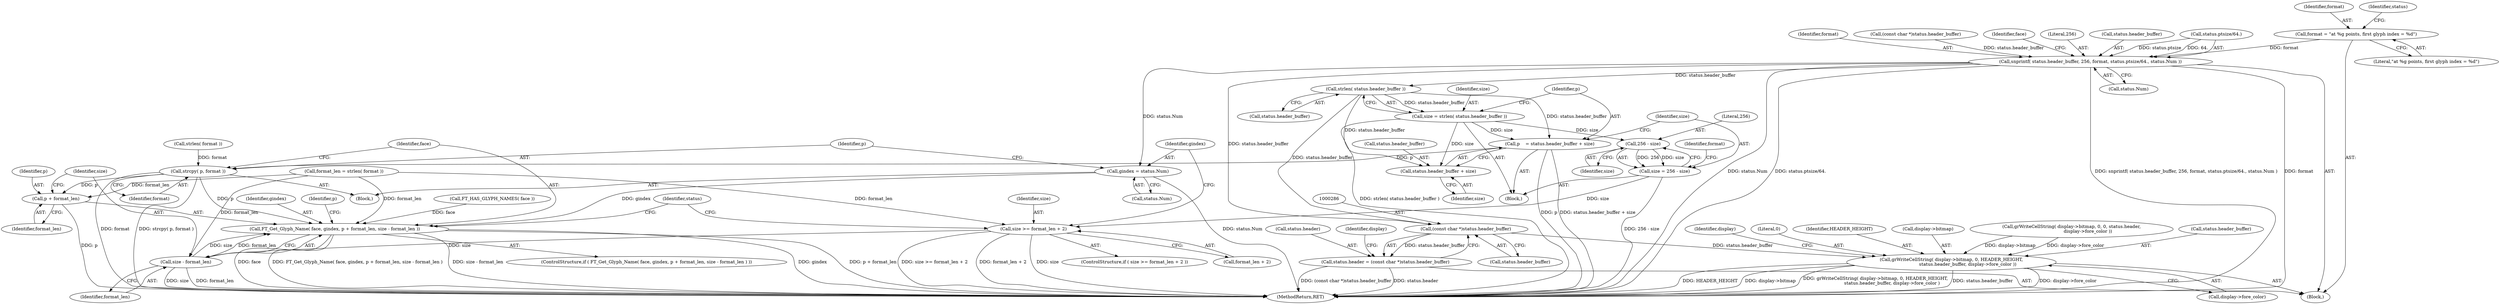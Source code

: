 digraph "0_savannah_b995299b73ba4cd259f221f500d4e63095508bec_0@pointer" {
"1000202" [label="(Call,format = \"at %g points, first glyph index = %d\")"];
"1000205" [label="(Call,snprintf( status.header_buffer, 256, format, status.ptsize/64., status.Num ))"];
"1000229" [label="(Call,strlen( status.header_buffer ))"];
"1000227" [label="(Call,size = strlen( status.header_buffer ))"];
"1000233" [label="(Call,p    = status.header_buffer + size)"];
"1000264" [label="(Call,strcpy( p, format ))"];
"1000268" [label="(Call,FT_Get_Glyph_Name( face, gindex, p + format_len, size - format_len ))"];
"1000271" [label="(Call,p + format_len)"];
"1000235" [label="(Call,status.header_buffer + size)"];
"1000242" [label="(Call,256 - size)"];
"1000240" [label="(Call,size = 256 - size)"];
"1000253" [label="(Call,size >= format_len + 2)"];
"1000274" [label="(Call,size - format_len)"];
"1000285" [label="(Call,(const char *)status.header_buffer)"];
"1000281" [label="(Call,status.header = (const char *)status.header_buffer)"];
"1000290" [label="(Call,grWriteCellString( display->bitmap, 0, HEADER_HEIGHT,\n                       status.header_buffer, display->fore_color ))"];
"1000259" [label="(Call,gindex = status.Num)"];
"1000258" [label="(Block,)"];
"1000282" [label="(Call,status.header)"];
"1000246" [label="(Identifier,format)"];
"1000306" [label="(MethodReturn,RET)"];
"1000270" [label="(Identifier,gindex)"];
"1000291" [label="(Call,display->bitmap)"];
"1000236" [label="(Call,status.header_buffer)"];
"1000233" [label="(Call,p    = status.header_buffer + size)"];
"1000276" [label="(Identifier,format_len)"];
"1000285" [label="(Call,(const char *)status.header_buffer)"];
"1000267" [label="(ControlStructure,if ( FT_Get_Glyph_Name( face, gindex, p + format_len, size - format_len ) ))"];
"1000271" [label="(Call,p + format_len)"];
"1000102" [label="(Block,)"];
"1000203" [label="(Identifier,format)"];
"1000190" [label="(Call,grWriteCellString( display->bitmap, 0, 0, status.header,\n                       display->fore_color ))"];
"1000228" [label="(Identifier,size)"];
"1000273" [label="(Identifier,format_len)"];
"1000255" [label="(Call,format_len + 2)"];
"1000216" [label="(Call,status.Num)"];
"1000265" [label="(Identifier,p)"];
"1000260" [label="(Identifier,gindex)"];
"1000279" [label="(Identifier,p)"];
"1000240" [label="(Call,size = 256 - size)"];
"1000290" [label="(Call,grWriteCellString( display->bitmap, 0, HEADER_HEIGHT,\n                       status.header_buffer, display->fore_color ))"];
"1000202" [label="(Call,format = \"at %g points, first glyph index = %d\")"];
"1000243" [label="(Literal,256)"];
"1000283" [label="(Identifier,status)"];
"1000220" [label="(Call,FT_HAS_GLYPH_NAMES( face ))"];
"1000230" [label="(Call,status.header_buffer)"];
"1000296" [label="(Call,status.header_buffer)"];
"1000204" [label="(Literal,\"at %g points, first glyph index = %d\")"];
"1000269" [label="(Identifier,face)"];
"1000304" [label="(Identifier,display)"];
"1000210" [label="(Identifier,format)"];
"1000268" [label="(Call,FT_Get_Glyph_Name( face, gindex, p + format_len, size - format_len ))"];
"1000275" [label="(Identifier,size)"];
"1000242" [label="(Call,256 - size)"];
"1000294" [label="(Literal,0)"];
"1000266" [label="(Identifier,format)"];
"1000272" [label="(Identifier,p)"];
"1000235" [label="(Call,status.header_buffer + size)"];
"1000250" [label="(Call,strlen( format ))"];
"1000299" [label="(Call,display->fore_color)"];
"1000185" [label="(Call,(const char *)status.header_buffer)"];
"1000259" [label="(Call,gindex = status.Num)"];
"1000222" [label="(Block,)"];
"1000254" [label="(Identifier,size)"];
"1000253" [label="(Call,size >= format_len + 2)"];
"1000241" [label="(Identifier,size)"];
"1000221" [label="(Identifier,face)"];
"1000234" [label="(Identifier,p)"];
"1000281" [label="(Call,status.header = (const char *)status.header_buffer)"];
"1000261" [label="(Call,status.Num)"];
"1000209" [label="(Literal,256)"];
"1000292" [label="(Identifier,display)"];
"1000287" [label="(Call,status.header_buffer)"];
"1000207" [label="(Identifier,status)"];
"1000229" [label="(Call,strlen( status.header_buffer ))"];
"1000239" [label="(Identifier,size)"];
"1000206" [label="(Call,status.header_buffer)"];
"1000264" [label="(Call,strcpy( p, format ))"];
"1000205" [label="(Call,snprintf( status.header_buffer, 256, format, status.ptsize/64., status.Num ))"];
"1000244" [label="(Identifier,size)"];
"1000295" [label="(Identifier,HEADER_HEIGHT)"];
"1000227" [label="(Call,size = strlen( status.header_buffer ))"];
"1000211" [label="(Call,status.ptsize/64.)"];
"1000248" [label="(Call,format_len = strlen( format ))"];
"1000252" [label="(ControlStructure,if ( size >= format_len + 2 ))"];
"1000274" [label="(Call,size - format_len)"];
"1000202" -> "1000102"  [label="AST: "];
"1000202" -> "1000204"  [label="CFG: "];
"1000203" -> "1000202"  [label="AST: "];
"1000204" -> "1000202"  [label="AST: "];
"1000207" -> "1000202"  [label="CFG: "];
"1000202" -> "1000205"  [label="DDG: format"];
"1000205" -> "1000102"  [label="AST: "];
"1000205" -> "1000216"  [label="CFG: "];
"1000206" -> "1000205"  [label="AST: "];
"1000209" -> "1000205"  [label="AST: "];
"1000210" -> "1000205"  [label="AST: "];
"1000211" -> "1000205"  [label="AST: "];
"1000216" -> "1000205"  [label="AST: "];
"1000221" -> "1000205"  [label="CFG: "];
"1000205" -> "1000306"  [label="DDG: format"];
"1000205" -> "1000306"  [label="DDG: status.Num"];
"1000205" -> "1000306"  [label="DDG: status.ptsize/64."];
"1000205" -> "1000306"  [label="DDG: snprintf( status.header_buffer, 256, format, status.ptsize/64., status.Num )"];
"1000185" -> "1000205"  [label="DDG: status.header_buffer"];
"1000211" -> "1000205"  [label="DDG: status.ptsize"];
"1000211" -> "1000205"  [label="DDG: 64."];
"1000205" -> "1000229"  [label="DDG: status.header_buffer"];
"1000205" -> "1000259"  [label="DDG: status.Num"];
"1000205" -> "1000285"  [label="DDG: status.header_buffer"];
"1000229" -> "1000227"  [label="AST: "];
"1000229" -> "1000230"  [label="CFG: "];
"1000230" -> "1000229"  [label="AST: "];
"1000227" -> "1000229"  [label="CFG: "];
"1000229" -> "1000227"  [label="DDG: status.header_buffer"];
"1000229" -> "1000233"  [label="DDG: status.header_buffer"];
"1000229" -> "1000235"  [label="DDG: status.header_buffer"];
"1000229" -> "1000285"  [label="DDG: status.header_buffer"];
"1000227" -> "1000222"  [label="AST: "];
"1000228" -> "1000227"  [label="AST: "];
"1000234" -> "1000227"  [label="CFG: "];
"1000227" -> "1000306"  [label="DDG: strlen( status.header_buffer )"];
"1000227" -> "1000233"  [label="DDG: size"];
"1000227" -> "1000235"  [label="DDG: size"];
"1000227" -> "1000242"  [label="DDG: size"];
"1000233" -> "1000222"  [label="AST: "];
"1000233" -> "1000235"  [label="CFG: "];
"1000234" -> "1000233"  [label="AST: "];
"1000235" -> "1000233"  [label="AST: "];
"1000241" -> "1000233"  [label="CFG: "];
"1000233" -> "1000306"  [label="DDG: status.header_buffer + size"];
"1000233" -> "1000306"  [label="DDG: p"];
"1000233" -> "1000264"  [label="DDG: p"];
"1000264" -> "1000258"  [label="AST: "];
"1000264" -> "1000266"  [label="CFG: "];
"1000265" -> "1000264"  [label="AST: "];
"1000266" -> "1000264"  [label="AST: "];
"1000269" -> "1000264"  [label="CFG: "];
"1000264" -> "1000306"  [label="DDG: format"];
"1000264" -> "1000306"  [label="DDG: strcpy( p, format )"];
"1000250" -> "1000264"  [label="DDG: format"];
"1000264" -> "1000268"  [label="DDG: p"];
"1000264" -> "1000271"  [label="DDG: p"];
"1000268" -> "1000267"  [label="AST: "];
"1000268" -> "1000274"  [label="CFG: "];
"1000269" -> "1000268"  [label="AST: "];
"1000270" -> "1000268"  [label="AST: "];
"1000271" -> "1000268"  [label="AST: "];
"1000274" -> "1000268"  [label="AST: "];
"1000279" -> "1000268"  [label="CFG: "];
"1000283" -> "1000268"  [label="CFG: "];
"1000268" -> "1000306"  [label="DDG: p + format_len"];
"1000268" -> "1000306"  [label="DDG: face"];
"1000268" -> "1000306"  [label="DDG: FT_Get_Glyph_Name( face, gindex, p + format_len, size - format_len )"];
"1000268" -> "1000306"  [label="DDG: size - format_len"];
"1000268" -> "1000306"  [label="DDG: gindex"];
"1000220" -> "1000268"  [label="DDG: face"];
"1000259" -> "1000268"  [label="DDG: gindex"];
"1000248" -> "1000268"  [label="DDG: format_len"];
"1000274" -> "1000268"  [label="DDG: size"];
"1000274" -> "1000268"  [label="DDG: format_len"];
"1000271" -> "1000273"  [label="CFG: "];
"1000272" -> "1000271"  [label="AST: "];
"1000273" -> "1000271"  [label="AST: "];
"1000275" -> "1000271"  [label="CFG: "];
"1000271" -> "1000306"  [label="DDG: p"];
"1000248" -> "1000271"  [label="DDG: format_len"];
"1000235" -> "1000239"  [label="CFG: "];
"1000236" -> "1000235"  [label="AST: "];
"1000239" -> "1000235"  [label="AST: "];
"1000242" -> "1000240"  [label="AST: "];
"1000242" -> "1000244"  [label="CFG: "];
"1000243" -> "1000242"  [label="AST: "];
"1000244" -> "1000242"  [label="AST: "];
"1000240" -> "1000242"  [label="CFG: "];
"1000242" -> "1000240"  [label="DDG: 256"];
"1000242" -> "1000240"  [label="DDG: size"];
"1000240" -> "1000222"  [label="AST: "];
"1000241" -> "1000240"  [label="AST: "];
"1000246" -> "1000240"  [label="CFG: "];
"1000240" -> "1000306"  [label="DDG: 256 - size"];
"1000240" -> "1000253"  [label="DDG: size"];
"1000253" -> "1000252"  [label="AST: "];
"1000253" -> "1000255"  [label="CFG: "];
"1000254" -> "1000253"  [label="AST: "];
"1000255" -> "1000253"  [label="AST: "];
"1000260" -> "1000253"  [label="CFG: "];
"1000283" -> "1000253"  [label="CFG: "];
"1000253" -> "1000306"  [label="DDG: size >= format_len + 2"];
"1000253" -> "1000306"  [label="DDG: format_len + 2"];
"1000253" -> "1000306"  [label="DDG: size"];
"1000248" -> "1000253"  [label="DDG: format_len"];
"1000253" -> "1000274"  [label="DDG: size"];
"1000274" -> "1000276"  [label="CFG: "];
"1000275" -> "1000274"  [label="AST: "];
"1000276" -> "1000274"  [label="AST: "];
"1000274" -> "1000306"  [label="DDG: size"];
"1000274" -> "1000306"  [label="DDG: format_len"];
"1000248" -> "1000274"  [label="DDG: format_len"];
"1000285" -> "1000281"  [label="AST: "];
"1000285" -> "1000287"  [label="CFG: "];
"1000286" -> "1000285"  [label="AST: "];
"1000287" -> "1000285"  [label="AST: "];
"1000281" -> "1000285"  [label="CFG: "];
"1000285" -> "1000281"  [label="DDG: status.header_buffer"];
"1000285" -> "1000290"  [label="DDG: status.header_buffer"];
"1000281" -> "1000102"  [label="AST: "];
"1000282" -> "1000281"  [label="AST: "];
"1000292" -> "1000281"  [label="CFG: "];
"1000281" -> "1000306"  [label="DDG: (const char *)status.header_buffer"];
"1000281" -> "1000306"  [label="DDG: status.header"];
"1000290" -> "1000102"  [label="AST: "];
"1000290" -> "1000299"  [label="CFG: "];
"1000291" -> "1000290"  [label="AST: "];
"1000294" -> "1000290"  [label="AST: "];
"1000295" -> "1000290"  [label="AST: "];
"1000296" -> "1000290"  [label="AST: "];
"1000299" -> "1000290"  [label="AST: "];
"1000304" -> "1000290"  [label="CFG: "];
"1000290" -> "1000306"  [label="DDG: display->fore_color"];
"1000290" -> "1000306"  [label="DDG: HEADER_HEIGHT"];
"1000290" -> "1000306"  [label="DDG: display->bitmap"];
"1000290" -> "1000306"  [label="DDG: grWriteCellString( display->bitmap, 0, HEADER_HEIGHT,\n                       status.header_buffer, display->fore_color )"];
"1000290" -> "1000306"  [label="DDG: status.header_buffer"];
"1000190" -> "1000290"  [label="DDG: display->bitmap"];
"1000190" -> "1000290"  [label="DDG: display->fore_color"];
"1000259" -> "1000258"  [label="AST: "];
"1000259" -> "1000261"  [label="CFG: "];
"1000260" -> "1000259"  [label="AST: "];
"1000261" -> "1000259"  [label="AST: "];
"1000265" -> "1000259"  [label="CFG: "];
"1000259" -> "1000306"  [label="DDG: status.Num"];
}
